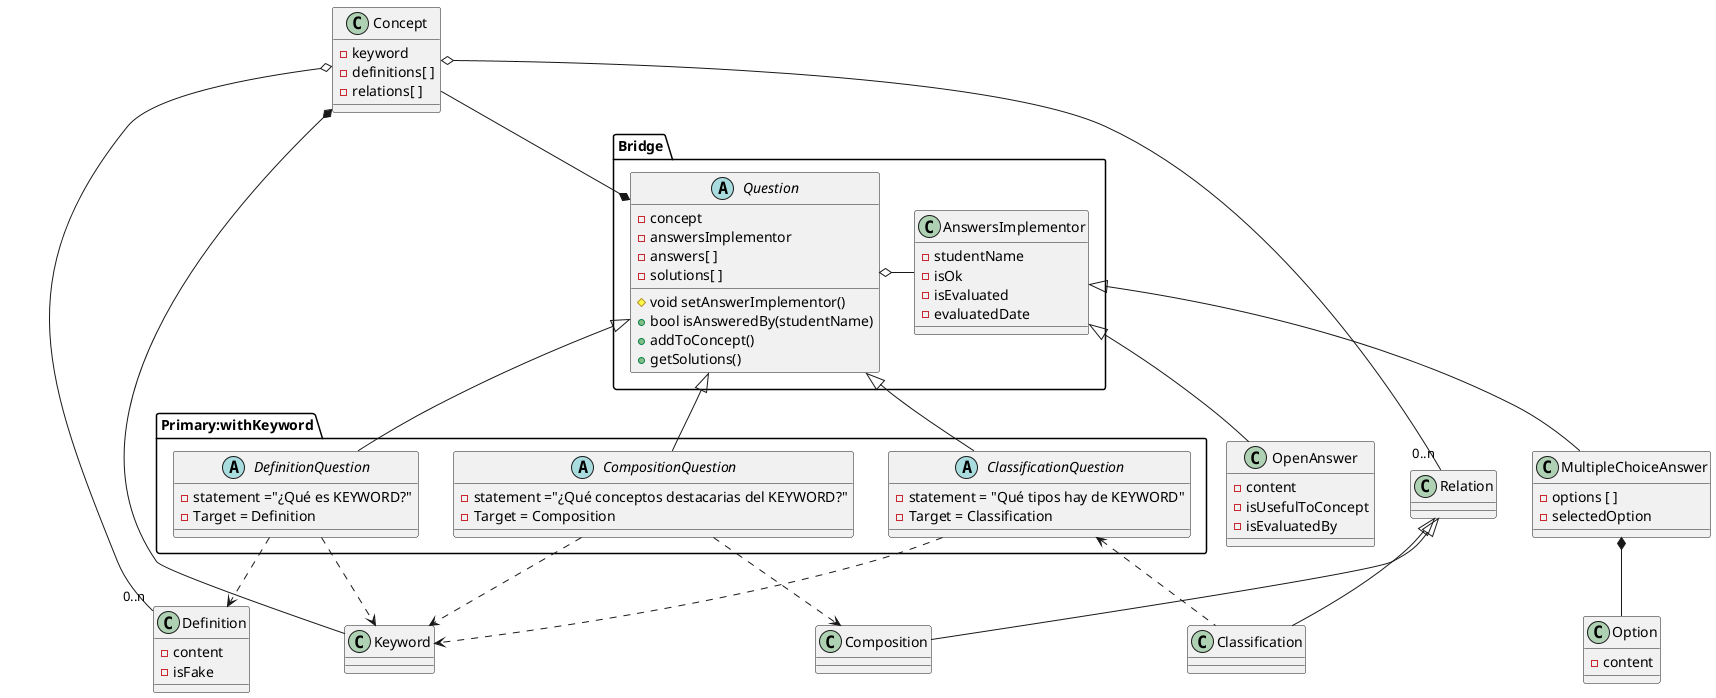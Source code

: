 @startuml ConceptDomainDetailBridge2

class Concept {
    - keyword
    - definitions[ ]
    - relations[ ]
}

class Definition {
    - content
    - isFake
}

class Relation

class Classification

class Composition

package Primary:withKeyword {
    abstract class DefinitionQuestion {
        - statement ="¿Qué es KEYWORD?"
        - Target = Definition
    }

    abstract  class ClassificationQuestion {
        - statement = "Qué tipos hay de KEYWORD"
        - Target = Classification
    }

    abstract class CompositionQuestion {
        - statement ="¿Qué conceptos destacarias del KEYWORD?"
        - Target = Composition
    }
}

class OpenAnswer {
    - content
    - isUsefulToConcept
    - isEvaluatedBy
}

class MultipleChoiceAnswer {
    - options [ ]
    - selectedOption
}

class Option {
    -content
}

package Bridge {
    abstract class Question {
        - concept
        - answersImplementor
        - answers[ ]
        - solutions[ ]
        # void setAnswerImplementor()
        + bool isAnsweredBy(studentName)
        + addToConcept()
        + getSolutions()
    }

    class AnswersImplementor {
        - studentName
        - isOk
        - isEvaluated
        - evaluatedDate
    }
}

Question o- AnswersImplementor
AnswersImplementor <|-- OpenAnswer
AnswersImplementor <|-- MultipleChoiceAnswer

MultipleChoiceAnswer *-- Option

DefinitionQuestion ..> Keyword
ClassificationQuestion ..> Keyword
CompositionQuestion ..> Keyword

Concept --* Question
Concept *- Keyword
Concept o-"0..n" Definition

Concept o- "0..n" Relation
Relation <|-- Classification
Relation <|-- Composition

Question <|-- DefinitionQuestion
DefinitionQuestion ..> Definition 
Question <|-- ClassificationQuestion
ClassificationQuestion <.. Classification 
Question <|-- CompositionQuestion
CompositionQuestion ..> Composition

@enduml

'Secundary <|-- OpenReverseDefinitionQuestion
'OpenReverseDefinitionQuestion *-- ReverseDefinitionTemplate
'OpenField "1..n" --o OpenReverseDefinitionQuestion
'OpenReverseDefinitionQuestion <.. Keyword :Fake <- OpenField

'Secundary <|-- OpenJustificationQuestion
'OpenJustificationQuestion *-- JustificationTemplate
'OpenJustificationQuestion o--"1..n" OpenField
'OpenJustificationQuestion <.. Justification :OpenField

'class Tertiary {
    '    withKeyword
    '    withDefinition
    '   withJustification
'}

'class OpenReverseDefinitionQuestion
'    "¿Qué es REALDEFINITION?"
'class OpenJustificationQuestion
'    "¿La KEYWORD es esta DEFINITION?¿Por qué?"

'MultipleChoiceTertiaryX:
'"Es cierto que la CLAVE no es FAKEDEFINITION porque FAKEJUSTIFICACION"
'    + 1 correct answer:
'"No porque la justificación es falsa"
'   + 3 incorrect answer:
'"Sí, por FAKEJUSTIFICATION"...








